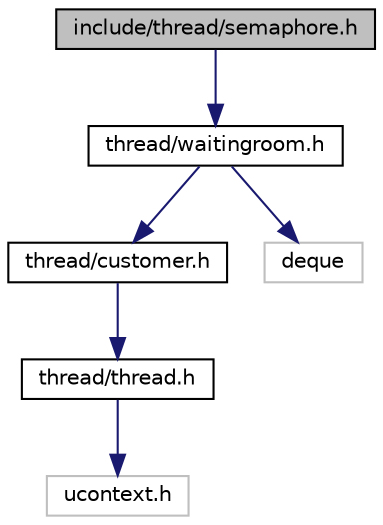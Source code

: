 digraph G
{
  bgcolor="transparent";
  edge [fontname="Helvetica",fontsize="10",labelfontname="Helvetica",labelfontsize="10"];
  node [fontname="Helvetica",fontsize="10",shape=record];
  Node1 [label="include/thread/semaphore.h",height=0.2,width=0.4,color="black", fillcolor="grey75", style="filled" fontcolor="black"];
  Node1 -> Node2 [color="midnightblue",fontsize="10",style="solid",fontname="Helvetica"];
  Node2 [label="thread/waitingroom.h",height=0.2,width=0.4,color="black",URL="$waitingroom_8h.html"];
  Node2 -> Node3 [color="midnightblue",fontsize="10",style="solid",fontname="Helvetica"];
  Node3 [label="thread/customer.h",height=0.2,width=0.4,color="black",URL="$customer_8h.html"];
  Node3 -> Node4 [color="midnightblue",fontsize="10",style="solid",fontname="Helvetica"];
  Node4 [label="thread/thread.h",height=0.2,width=0.4,color="black",URL="$thread_8h.html"];
  Node4 -> Node5 [color="midnightblue",fontsize="10",style="solid",fontname="Helvetica"];
  Node5 [label="ucontext.h",height=0.2,width=0.4,color="grey75"];
  Node2 -> Node6 [color="midnightblue",fontsize="10",style="solid",fontname="Helvetica"];
  Node6 [label="deque",height=0.2,width=0.4,color="grey75"];
}
